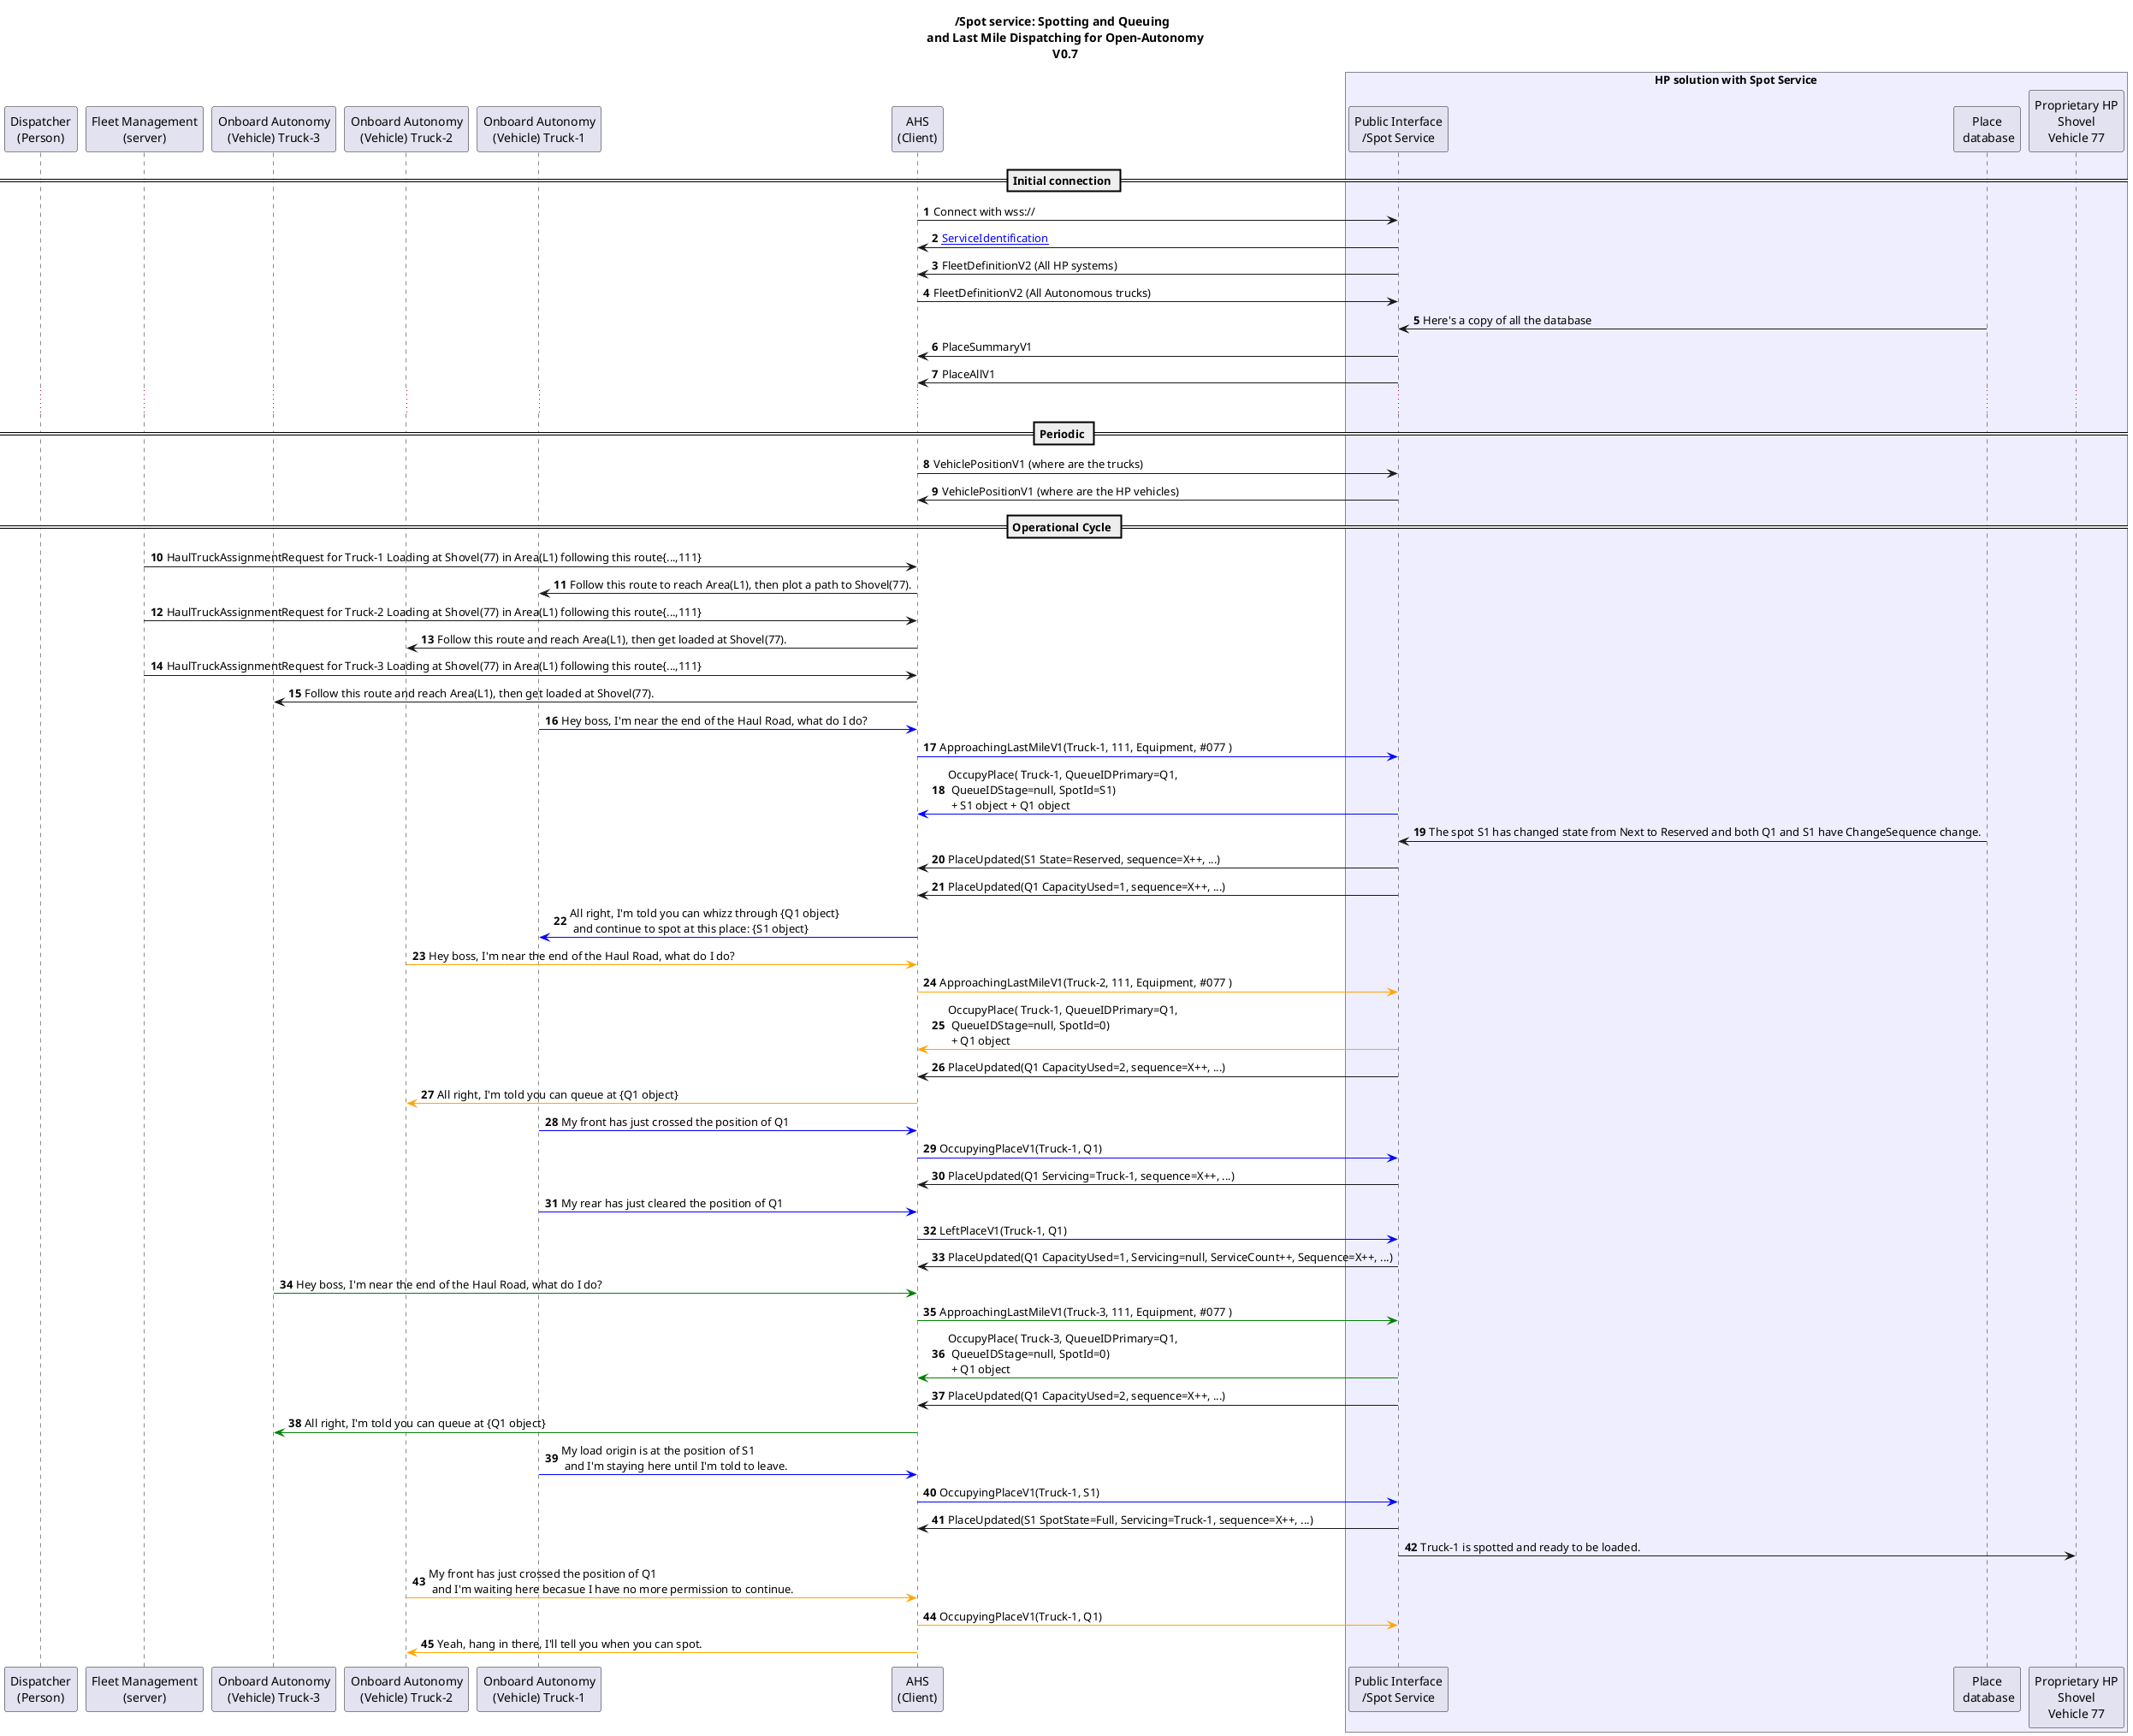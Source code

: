 
@startuml
title /Spot service: Spotting and Queuing \n and Last Mile Dispatching for Open-Autonomy\n V0.7


'V0.7 - Jan. 2023
 
	Participant "Dispatcher\n(Person)" as dispatch
 	participant "Fleet Management\n(server)" as fms

	'participant "Public /Map service" as map
	participant "Onboard Autonomy\n(Vehicle) Truck-3" as uht3
	participant "Onboard Autonomy\n(Vehicle) Truck-2" as uht2
	participant "Onboard Autonomy\n(Vehicle) Truck-1" as uht1
	participant "AHS\n(Client)" as ahs
	
box "HP solution with Spot Service" #EEEEFF
    participant "Public Interface\n/Spot Service" as spot
	participant "Place\n database" as pdb
	'participant "Last Mile\nDispatching" as lmd
	participant "Proprietary HP\nShovel\nVehicle 77" as sho
end box



autonumber

== Initial connection ==
ahs -> spot: Connect with wss://
spot -> ahs: [[https://github.com/open-autonomy/spot/blob/main/specification/ServiceIdentification.md#spotservicev1 ServiceIdentification]]
spot -> ahs: FleetDefinitionV2 (All HP systems)
ahs -> spot: FleetDefinitionV2 (All Autonomous trucks)
pdb -> spot: Here's a copy of all the database
spot -> ahs: PlaceSummaryV1
spot -> ahs: PlaceAllV1
...

== Periodic ==
ahs -> spot: VehiclePositionV1 (where are the trucks)
spot -> ahs: VehiclePositionV1 (where are the HP vehicles)

== Operational Cycle ==
fms -> ahs: HaulTruckAssignmentRequest for Truck-1 Loading at Shovel(77) in Area(L1) following this route{...,111}
ahs -> uht1: Follow this route to reach Area(L1), then plot a path to Shovel(77).
fms -> ahs: HaulTruckAssignmentRequest for Truck-2 Loading at Shovel(77) in Area(L1) following this route{...,111}
ahs -> uht2: Follow this route and reach Area(L1), then get loaded at Shovel(77).
fms -> ahs: HaulTruckAssignmentRequest for Truck-3 Loading at Shovel(77) in Area(L1) following this route{...,111}
ahs -> uht3: Follow this route and reach Area(L1), then get loaded at Shovel(77).

uht1 -[#blue]> ahs: Hey boss, I'm near the end of the Haul Road, what do I do?
ahs -[#blue]> spot: ApproachingLastMileV1(Truck-1, 111, Equipment, #077 )
spot -[#blue]> ahs: OccupyPlace( Truck-1, QueueIDPrimary=Q1,\n QueueIDStage=null, SpotId=S1)\n + S1 object + Q1 object
pdb -> spot: The spot S1 has changed state from Next to Reserved and both Q1 and S1 have ChangeSequence change.
spot -> ahs: PlaceUpdated(S1 State=Reserved, sequence=X++, ...)
spot -> ahs: PlaceUpdated(Q1 CapacityUsed=1, sequence=X++, ...)
ahs -[#blue]> uht1: All right, I'm told you can whizz through {Q1 object}\n and continue to spot at this place: {S1 object}

uht2 -[#orange]> ahs: Hey boss, I'm near the end of the Haul Road, what do I do?
ahs -[#orange]> spot: ApproachingLastMileV1(Truck-2, 111, Equipment, #077 )
spot -[#orange]> ahs: OccupyPlace( Truck-1, QueueIDPrimary=Q1,\n QueueIDStage=null, SpotId=0)\n + Q1 object
spot -> ahs: PlaceUpdated(Q1 CapacityUsed=2, sequence=X++, ...)
ahs -[#orange]> uht2: All right, I'm told you can queue at {Q1 object}

uht1 -[#blue]> ahs: My front has just crossed the position of Q1
ahs -[#blue]> spot: OccupyingPlaceV1(Truck-1, Q1)
spot -> ahs: PlaceUpdated(Q1 Servicing=Truck-1, sequence=X++, ...)

uht1 -[#blue]> ahs: My rear has just cleared the position of Q1
ahs -[#blue]> spot: LeftPlaceV1(Truck-1, Q1)
spot -> ahs: PlaceUpdated(Q1 CapacityUsed=1, Servicing=null, ServiceCount++, Sequence=X++, ...)


uht3 -[#green]> ahs: Hey boss, I'm near the end of the Haul Road, what do I do?
ahs -[#green]> spot: ApproachingLastMileV1(Truck-3, 111, Equipment, #077 )
spot -[#green]> ahs: OccupyPlace( Truck-3, QueueIDPrimary=Q1,\n QueueIDStage=null, SpotId=0)\n + Q1 object
spot -> ahs: PlaceUpdated(Q1 CapacityUsed=2, sequence=X++, ...)
ahs -[#green]> uht3: All right, I'm told you can queue at {Q1 object}

uht1 -[#blue]> ahs: My load origin is at the position of S1\n and I'm staying here until I'm told to leave.
ahs -[#blue]> spot: OccupyingPlaceV1(Truck-1, S1)
spot -> ahs: PlaceUpdated(S1 SpotState=Full, Servicing=Truck-1, sequence=X++, ...)
spot -> sho: Truck-1 is spotted and ready to be loaded.

uht2 -[#orange]> ahs: My front has just crossed the position of Q1\n and I'm waiting here becasue I have no more permission to continue.
ahs -[#orange]> spot: OccupyingPlaceV1(Truck-1, Q1)
ahs -[#orange]> uht2: Yeah, hang in there, I'll tell you when you can spot.



@enduml